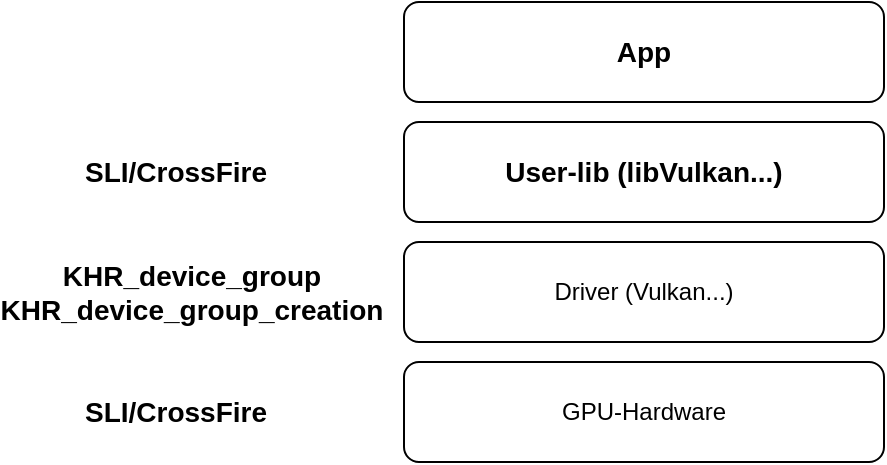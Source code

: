 <mxfile version="14.0.1" type="github">
  <diagram id="u4OLCe4_5poDL3rUc6o_" name="Page-1">
    <mxGraphModel dx="1209" dy="836" grid="1" gridSize="10" guides="1" tooltips="1" connect="1" arrows="1" fold="1" page="1" pageScale="1" pageWidth="827" pageHeight="1169" math="0" shadow="0">
      <root>
        <mxCell id="0" />
        <mxCell id="1" parent="0" />
        <mxCell id="B-zAyvG-0LGMVqdCT4fb-1" value="&lt;font style=&quot;font-size: 14px&quot;&gt;&lt;b&gt;App&lt;/b&gt;&lt;/font&gt;" style="rounded=1;whiteSpace=wrap;html=1;" vertex="1" parent="1">
          <mxGeometry x="330" y="250" width="240" height="50" as="geometry" />
        </mxCell>
        <mxCell id="B-zAyvG-0LGMVqdCT4fb-3" value="&lt;font style=&quot;font-size: 14px&quot;&gt;&lt;b&gt;User-lib (libVulkan...)&lt;/b&gt;&lt;/font&gt;" style="rounded=1;whiteSpace=wrap;html=1;" vertex="1" parent="1">
          <mxGeometry x="330" y="310" width="240" height="50" as="geometry" />
        </mxCell>
        <mxCell id="B-zAyvG-0LGMVqdCT4fb-4" value="Driver (Vulkan...)" style="rounded=1;whiteSpace=wrap;html=1;" vertex="1" parent="1">
          <mxGeometry x="330" y="370" width="240" height="50" as="geometry" />
        </mxCell>
        <mxCell id="B-zAyvG-0LGMVqdCT4fb-5" value="GPU-Hardware" style="rounded=1;whiteSpace=wrap;html=1;" vertex="1" parent="1">
          <mxGeometry x="330" y="430" width="240" height="50" as="geometry" />
        </mxCell>
        <mxCell id="B-zAyvG-0LGMVqdCT4fb-6" value="&lt;font style=&quot;font-size: 14px&quot;&gt;&lt;b&gt;SLI/CrossFire&lt;/b&gt;&lt;/font&gt;" style="text;html=1;strokeColor=none;fillColor=none;align=center;verticalAlign=middle;whiteSpace=wrap;rounded=0;" vertex="1" parent="1">
          <mxGeometry x="196" y="445" width="40" height="20" as="geometry" />
        </mxCell>
        <mxCell id="B-zAyvG-0LGMVqdCT4fb-8" value="&lt;font style=&quot;font-size: 14px&quot;&gt;&lt;b&gt;KHR_device_group&lt;br&gt;KHR_device_group_creation&lt;/b&gt;&lt;/font&gt;" style="text;html=1;strokeColor=none;fillColor=none;align=center;verticalAlign=middle;whiteSpace=wrap;rounded=0;" vertex="1" parent="1">
          <mxGeometry x="204" y="385" width="40" height="20" as="geometry" />
        </mxCell>
        <mxCell id="B-zAyvG-0LGMVqdCT4fb-10" value="&lt;font style=&quot;font-size: 14px&quot;&gt;&lt;b&gt;SLI/CrossFire&lt;/b&gt;&lt;/font&gt;" style="text;html=1;strokeColor=none;fillColor=none;align=center;verticalAlign=middle;whiteSpace=wrap;rounded=0;" vertex="1" parent="1">
          <mxGeometry x="196" y="325" width="40" height="20" as="geometry" />
        </mxCell>
      </root>
    </mxGraphModel>
  </diagram>
</mxfile>
